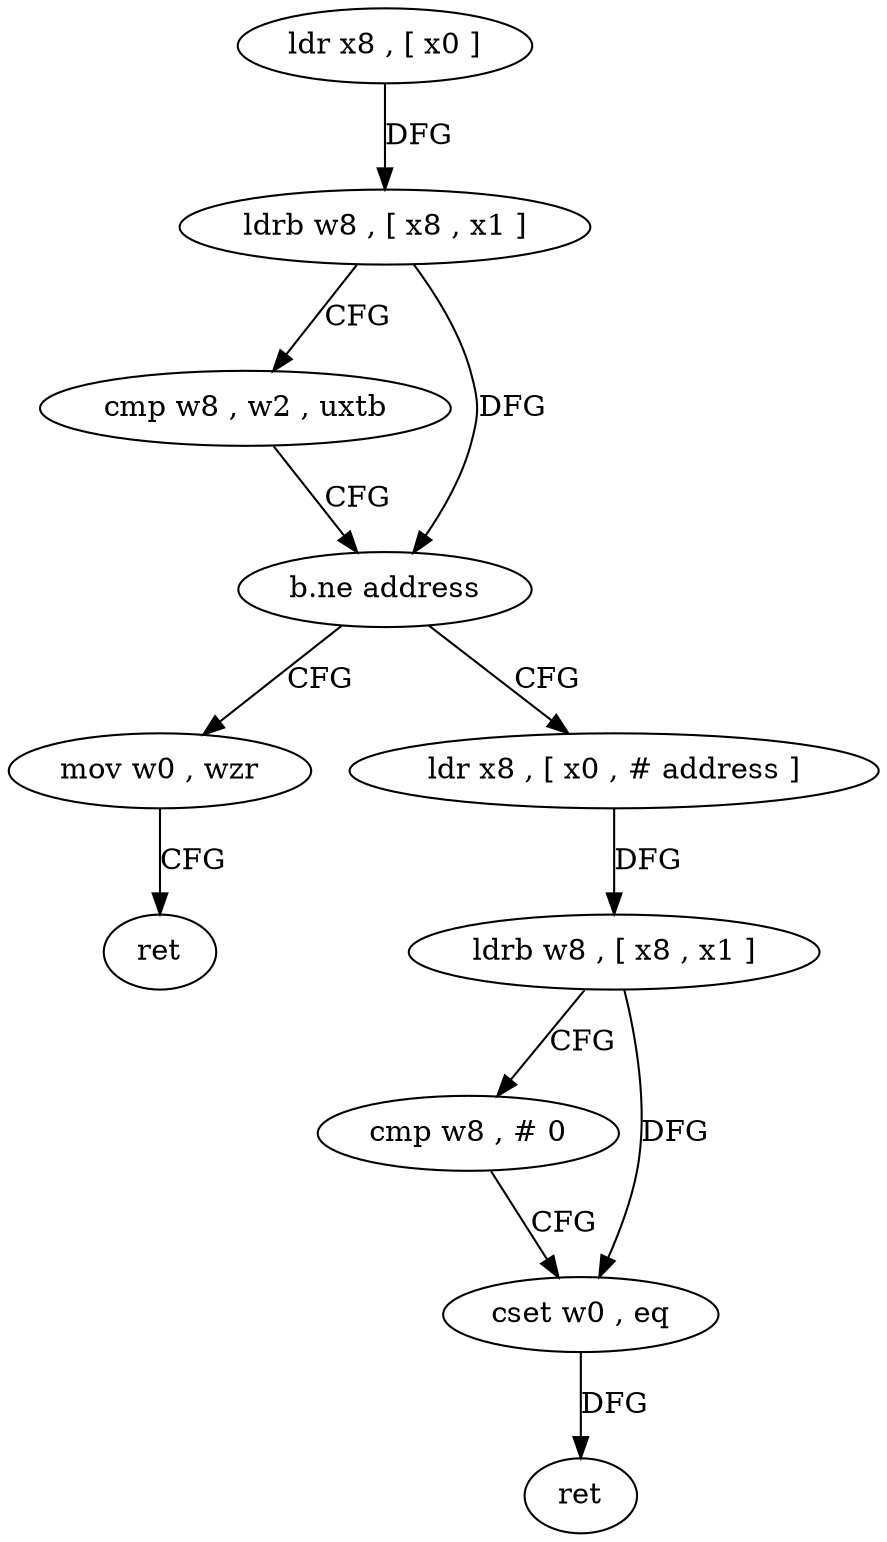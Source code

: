 digraph "func" {
"4205824" [label = "ldr x8 , [ x0 ]" ]
"4205828" [label = "ldrb w8 , [ x8 , x1 ]" ]
"4205832" [label = "cmp w8 , w2 , uxtb" ]
"4205836" [label = "b.ne address" ]
"4205860" [label = "mov w0 , wzr" ]
"4205840" [label = "ldr x8 , [ x0 , # address ]" ]
"4205864" [label = "ret" ]
"4205844" [label = "ldrb w8 , [ x8 , x1 ]" ]
"4205848" [label = "cmp w8 , # 0" ]
"4205852" [label = "cset w0 , eq" ]
"4205856" [label = "ret" ]
"4205824" -> "4205828" [ label = "DFG" ]
"4205828" -> "4205832" [ label = "CFG" ]
"4205828" -> "4205836" [ label = "DFG" ]
"4205832" -> "4205836" [ label = "CFG" ]
"4205836" -> "4205860" [ label = "CFG" ]
"4205836" -> "4205840" [ label = "CFG" ]
"4205860" -> "4205864" [ label = "CFG" ]
"4205840" -> "4205844" [ label = "DFG" ]
"4205844" -> "4205848" [ label = "CFG" ]
"4205844" -> "4205852" [ label = "DFG" ]
"4205848" -> "4205852" [ label = "CFG" ]
"4205852" -> "4205856" [ label = "DFG" ]
}
